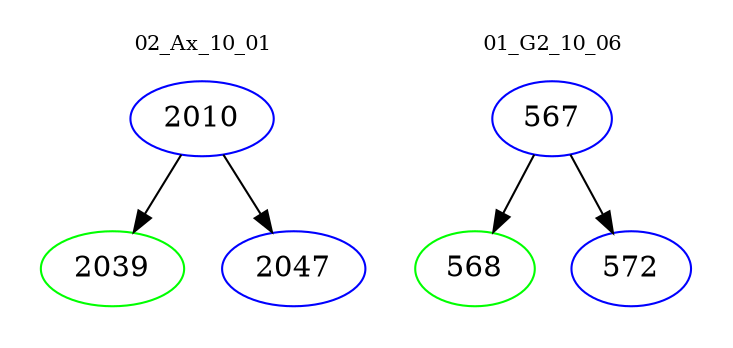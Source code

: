 digraph{
subgraph cluster_0 {
color = white
label = "02_Ax_10_01";
fontsize=10;
T0_2010 [label="2010", color="blue"]
T0_2010 -> T0_2039 [color="black"]
T0_2039 [label="2039", color="green"]
T0_2010 -> T0_2047 [color="black"]
T0_2047 [label="2047", color="blue"]
}
subgraph cluster_1 {
color = white
label = "01_G2_10_06";
fontsize=10;
T1_567 [label="567", color="blue"]
T1_567 -> T1_568 [color="black"]
T1_568 [label="568", color="green"]
T1_567 -> T1_572 [color="black"]
T1_572 [label="572", color="blue"]
}
}

